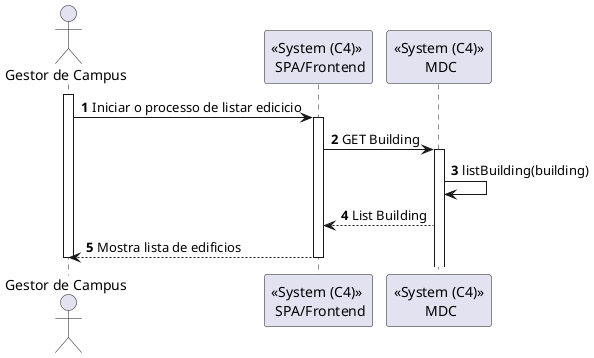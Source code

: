 @startuml
autonumber
actor "Gestor de Campus" as GC


participant "<<System (C4)>> \n SPA/Frontend"   as UI
participant "<<System (C4)>>\n MDC" as MDC

activate GC

GC -> UI : Iniciar o processo de listar edicicio
activate UI
UI -> MDC : GET Building
activate MDC
MDC -> MDC : listBuilding(building)
MDC --> UI : List Building
UI --> GC : Mostra lista de edificios
deactivate UI

deactivate GC

@enduml
